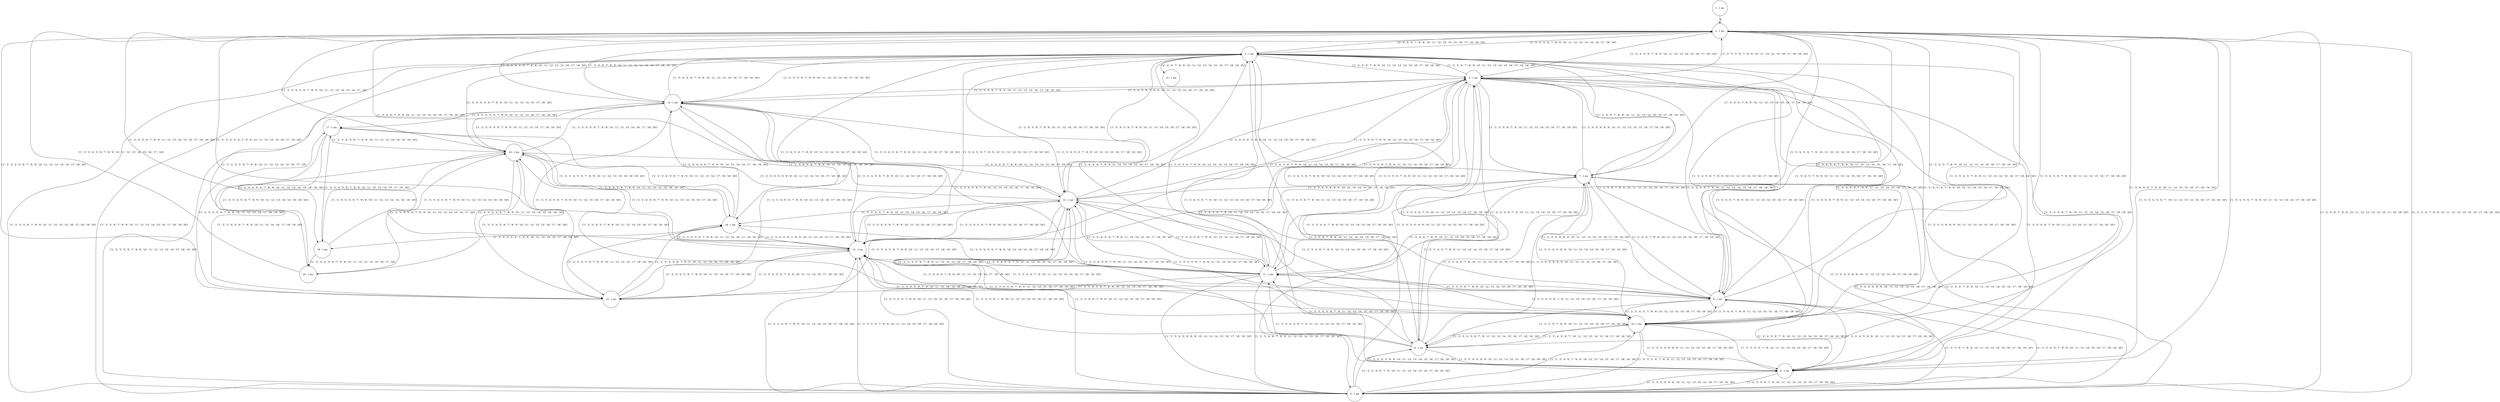 digraph {
overlap=scalexy;
splines=true;
sep="+25,25";
node[shape=circle]
1[label="1 - 1 ms"];
1 -> 2[label="[]"]
2[label="2 - 1 ms"];
2 -> 3[label="['3', '4', '5', '6', '7', '8', '9', '10', '11', '12', '13', '14', '15', '16', '17', '18', '19', '20']"]
2 -> 4[label="['1', '3', '4', '5', '6', '7', '8', '9', '10', '11', '12', '13', '14', '15', '16', '17', '18', '19']"]
2 -> 5[label="['1', '4', '5', '6', '7', '8', '9', '10', '11', '12', '13', '14', '15', '16', '17', '18', '19', '20']"]
2 -> 6[label="['1', '3', '4', '5', '6', '7', '8', '9', '10', '11', '12', '13', '14', '15', '16', '17', '18', '20']"]
2 -> 7[label="['1', '3', '4', '5', '7', '8', '9', '10', '11', '12', '13', '14', '15', '16', '17', '18', '19', '20']"]
2 -> 8[label="['1', '3', '4', '5', '6', '7', '8', '9', '10', '11', '12', '13', '14', '16', '17', '18', '19', '20']"]
2 -> 9[label="['1', '3', '4', '5', '6', '7', '8', '9', '10', '11', '12', '13', '15', '16', '17', '18', '19', '20']"]
2 -> 10[label="['1', '3', '4', '5', '6', '7', '8', '9', '10', '11', '12', '14', '15', '16', '17', '18', '19', '20']"]
2 -> 11[label="['1', '3', '4', '5', '6', '7', '9', '10', '11', '12', '13', '14', '15', '16', '17', '18', '19', '20']"]
2 -> 12[label="['1', '3', '4', '6', '7', '8', '9', '10', '11', '12', '13', '14', '15', '16', '17', '18', '19', '20']"]
2 -> 13[label="['1', '3', '4', '5', '6', '7', '8', '9', '11', '12', '13', '14', '15', '16', '17', '18', '19', '20']"]
2 -> 14[label="['1', '3', '5', '6', '7', '8', '9', '10', '11', '12', '13', '14', '15', '16', '17', '18', '19', '20']"]
3[label="3 - 1 ms"];
3 -> 4[label="['1', '4', '5', '6', '7', '8', '9', '10', '11', '12', '13', '14', '15', '16', '17', '18', '19', '20']"]
3 -> 5[label="['1', '2', '5', '6', '7', '8', '9', '10', '11', '12', '13', '14', '15', '16', '17', '18', '19', '20']"]
3 -> 2[label="['1', '2', '4', '5', '6', '7', '8', '9', '10', '11', '12', '13', '14', '15', '16', '17', '18', '19']"]
3 -> 7[label="['1', '2', '4', '5', '7', '8', '9', '10', '11', '12', '13', '14', '15', '16', '17', '18', '19', '20']"]
3 -> 6[label="['1', '2', '4', '5', '6', '7', '8', '9', '10', '11', '12', '13', '14', '15', '16', '17', '18', '20']"]
3 -> 9[label="['1', '2', '4', '5', '6', '7', '9', '10', '11', '12', '13', '14', '15', '16', '17', '18', '19', '20']"]
3 -> 8[label="['1', '2', '4', '5', '6', '7', '8', '10', '11', '12', '13', '14', '15', '16', '17', '18', '19', '20']"]
3 -> 11[label="['1', '2', '4', '5', '6', '7', '8', '9', '11', '12', '13', '14', '15', '16', '17', '18', '19', '20']"]
3 -> 10[label="['1', '2', '4', '5', '6', '7', '8', '9', '10', '12', '13', '14', '15', '16', '17', '18', '19', '20']"]
3 -> 13[label="['1', '2', '4', '5', '6', '7', '8', '9', '10', '11', '13', '14', '15', '16', '17', '18', '19', '20']"]
3 -> 12[label="['1', '2', '4', '5', '6', '7', '8', '9', '10', '11', '12', '14', '15', '16', '17', '18', '19', '20']"]
3 -> 14[label="['1', '2', '4', '5', '6', '7', '8', '9', '10', '11', '12', '13', '15', '16', '17', '18', '19', '20']"]
3 -> 21[label="['2', '4', '6', '7', '8', '9', '10', '11', '12', '13', '14', '15', '16', '17', '18', '19', '20']"]
4[label="4 - 1 ms"];
4 -> 5[label="['1', '2', '5', '6', '7', '8', '9', '10', '11', '12', '13', '14', '15', '16', '17', '18', '19', '20']"]
4 -> 3[label="['1', '3', '5', '6', '7', '8', '9', '10', '11', '12', '13', '14', '15', '16', '17', '18', '19', '20']"]
4 -> 6[label="['1', '2', '3', '6', '7', '8', '9', '10', '11', '12', '13', '14', '15', '16', '17', '18', '19', '20']"]
4 -> 8[label="['1', '2', '3', '5', '6', '8', '9', '10', '11', '12', '13', '14', '15', '16', '17', '18', '19', '20']"]
4 -> 9[label="['1', '2', '3', '5', '6', '7', '9', '10', '11', '12', '13', '14', '15', '16', '17', '18', '19', '20']"]
4 -> 7[label="['1', '2', '3', '5', '6', '7', '8', '10', '11', '12', '13', '14', '15', '16', '17', '18', '19', '20']"]
4 -> 10[label="['1', '2', '3', '5', '7', '8', '9', '10', '11', '12', '13', '14', '15', '16', '17', '18', '19', '20']"]
4 -> 12[label="['1', '2', '3', '5', '6', '7', '8', '9', '10', '12', '13', '14', '15', '16', '17', '18', '19', '20']"]
4 -> 13[label="['1', '2', '3', '5', '6', '7', '8', '9', '11', '12', '13', '14', '15', '16', '17', '18', '19', '20']"]
4 -> 11[label="['1', '2', '3', '5', '6', '7', '8', '9', '10', '11', '12', '14', '15', '16', '17', '18', '19', '20']"]
4 -> 2[label="['1', '2', '3', '5', '6', '7', '8', '9', '10', '11', '13', '14', '15', '16', '17', '18', '19', '20']"]
4 -> 14[label="['1', '2', '3', '5', '6', '7', '8', '9', '10', '11', '12', '13', '15', '16', '17', '18', '19', '20']"]
5[label="5 - 1 ms"];
5 -> 6[label="['1', '2', '3', '6', '7', '8', '9', '10', '11', '12', '13', '14', '15', '16', '17', '18', '19', '20']"]
5 -> 7[label="['1', '2', '4', '6', '7', '8', '9', '10', '11', '12', '13', '14', '15', '16', '17', '18', '19', '20']"]
5 -> 4[label="['1', '3', '4', '6', '7', '8', '9', '10', '11', '12', '13', '14', '15', '16', '17', '18', '19', '20']"]
5 -> 9[label="['1', '2', '3', '4', '6', '7', '9', '10', '11', '12', '13', '14', '15', '16', '17', '18', '19', '20']"]
5 -> 8[label="['1', '2', '3', '4', '6', '8', '9', '10', '11', '12', '13', '14', '15', '16', '17', '18', '19', '20']"]
5 -> 10[label="['1', '2', '3', '4', '6', '7', '8', '9', '10', '12', '13', '14', '15', '16', '17', '18', '19', '20']"]
5 -> 11[label="['1', '2', '3', '4', '6', '7', '8', '9', '11', '12', '13', '14', '15', '16', '17', '18', '19', '20']"]
5 -> 13[label="['1', '2', '3', '4', '6', '7', '8', '9', '10', '11', '13', '14', '15', '16', '17', '18', '19', '20']"]
5 -> 12[label="['1', '2', '3', '4', '6', '7', '8', '9', '10', '11', '12', '14', '15', '16', '17', '18', '19', '20']"]
5 -> 2[label="['1', '2', '3', '4', '7', '8', '9', '10', '11', '12', '13', '14', '15', '16', '17', '18', '19', '20']"]
5 -> 3[label="['1', '2', '3', '4', '6', '7', '8', '9', '10', '11', '12', '13', '15', '16', '17', '18', '19', '20']"]
6[label="6 - 1 ms"];
6 -> 7[label="['1', '2', '3', '4', '7', '8', '9', '10', '11', '12', '13', '14', '15', '16', '17', '18', '19', '20']"]
6 -> 8[label="['1', '2', '3', '4', '5', '8', '9', '10', '11', '12', '13', '14', '15', '16', '17', '18', '19', '20']"]
6 -> 9[label="['1', '2', '3', '5', '7', '8', '9', '10', '11', '12', '13', '14', '15', '16', '17', '18', '19', '20']"]
6 -> 3[label="['1', '3', '4', '5', '7', '8', '9', '10', '11', '12', '13', '14', '15', '16', '17', '18', '19', '20']"]
6 -> 2[label="['1', '2', '4', '5', '7', '8', '9', '10', '11', '12', '13', '14', '15', '16', '17', '18', '19', '20']"]
6 -> 12[label="['1', '2', '3', '4', '5', '7', '8', '9', '11', '12', '13', '14', '15', '16', '17', '18', '19', '20']"]
6 -> 4[label="['1', '2', '3', '4', '5', '7', '9', '10', '11', '12', '13', '14', '15', '16', '17', '18', '19', '20']"]
6 -> 19[label="['1', '2', '3', '4', '5', '7', '8', '9', '10', '11', '12', '14', '15', '16', '17', '18', '19', '20']"]
6 -> 5[label="['1', '2', '3', '4', '5', '7', '8', '9', '10', '11', '13', '14', '15', '16', '17', '18', '19', '20']"]
6 -> 10[label="['1', '2', '3', '4', '5', '7', '8', '9', '10', '12', '13', '14', '15', '16', '17', '18', '19', '20']"]
7[label="7 - 1 ms"];
7 -> 8[label="['1', '2', '3', '4', '5', '8', '9', '10', '11', '12', '13', '14', '15', '16', '17', '18', '19', '20']"]
7 -> 6[label="['1', '2', '3', '4', '6', '8', '9', '10', '11', '12', '13', '14', '15', '16', '17', '18', '19', '20']"]
7 -> 10[label="['1', '2', '3', '4', '5', '6', '8', '10', '11', '12', '13', '14', '15', '16', '17', '18', '19', '20']"]
7 -> 4[label="['1', '2', '4', '5', '6', '8', '9', '10', '11', '12', '13', '14', '15', '16', '17', '18', '19', '20']"]
7 -> 5[label="['1', '3', '4', '5', '6', '8', '9', '10', '11', '12', '13', '14', '15', '16', '17', '18', '19', '20']"]
7 -> 11[label="['1', '2', '3', '5', '6', '8', '9', '10', '11', '12', '13', '14', '15', '16', '17', '18', '19', '20']"]
7 -> 12[label="['1', '2', '3', '4', '5', '6', '8', '9', '10', '12', '13', '14', '15', '16', '17', '18', '19', '20']"]
7 -> 9[label="['1', '2', '3', '4', '5', '6', '8', '9', '10', '11', '12', '13', '14', '15', '16', '17', '18', '20']"]
8[label="8 - 1 ms"];
8 -> 9[label="['1', '2', '3', '4', '5', '6', '9', '10', '11', '12', '13', '14', '15', '16', '17', '18', '19', '20']"]
8 -> 10[label="['1', '2', '3', '4', '5', '7', '9', '10', '11', '12', '13', '14', '15', '16', '17', '18', '19', '20']"]
8 -> 11[label="['1', '2', '3', '4', '5', '6', '7', '9', '11', '12', '13', '14', '15', '16', '17', '18', '19', '20']"]
8 -> 5[label="['1', '2', '3', '5', '6', '7', '9', '10', '11', '12', '13', '14', '15', '16', '17', '18', '19', '20']"]
8 -> 4[label="['1', '2', '3', '4', '6', '7', '9', '10', '11', '12', '13', '14', '15', '16', '17', '18', '19', '20']"]
8 -> 3[label="['1', '3', '4', '5', '6', '7', '9', '10', '11', '12', '13', '14', '15', '16', '17', '18', '19', '20']"]
8 -> 6[label="['1', '2', '4', '5', '6', '7', '9', '10', '11', '12', '13', '14', '15', '16', '17', '18', '19', '20']"]
8 -> 2[label="['1', '2', '3', '4', '5', '6', '7', '10', '11', '12', '13', '14', '15', '16', '17', '18', '19', '20']"]
9[label="9 - 1 ms"];
9 -> 10[label="['1', '2', '3', '4', '5', '6', '7', '10', '11', '12', '13', '14', '15', '16', '17', '18', '19', '20']"]
9 -> 11[label="['1', '2', '3', '4', '5', '6', '7', '8', '11', '12', '13', '14', '15', '16', '17', '18', '19', '20']"]
9 -> 7[label="['1', '2', '3', '4', '5', '7', '8', '10', '11', '12', '13', '14', '15', '16', '17', '18', '19', '20']"]
9 -> 12[label="['1', '2', '3', '4', '6', '7', '8', '10', '11', '12', '13', '14', '15', '16', '17', '18', '19', '20']"]
9 -> 13[label="['1', '2', '3', '5', '6', '7', '8', '10', '11', '12', '13', '14', '15', '16', '17', '18', '19', '20']"]
9 -> 4[label="['1', '2', '4', '5', '6', '7', '8', '10', '11', '12', '13', '14', '15', '16', '17', '18', '19', '20']"]
9 -> 3[label="['1', '3', '4', '5', '6', '7', '8', '10', '11', '12', '13', '14', '15', '16', '17', '18', '19', '20']"]
9 -> 8[label="['1', '2', '3', '4', '5', '6', '8', '10', '11', '12', '13', '14', '15', '16', '17', '18', '19', '20']"]
10[label="10 - 1 ms"];
10 -> 11[label="['1', '2', '3', '4', '5', '6', '7', '8', '11', '12', '13', '14', '15', '16', '17', '18', '19', '20']"]
10 -> 9[label="['1', '2', '3', '4', '5', '6', '7', '9', '11', '12', '13', '14', '15', '16', '17', '18', '19', '20']"]
10 -> 8[label="['1', '2', '3', '4', '5', '6', '8', '9', '11', '12', '13', '14', '15', '16', '17', '18', '19', '20']"]
10 -> 13[label="['1', '2', '3', '4', '5', '6', '7', '8', '9', '11', '13', '14', '15', '16', '17', '18', '19', '20']"]
10 -> 12[label="['1', '2', '3', '4', '5', '6', '7', '8', '9', '11', '12', '14', '15', '16', '17', '18', '19', '20']"]
10 -> 6[label="['1', '2', '3', '4', '6', '7', '8', '9', '11', '12', '13', '14', '15', '16', '17', '18', '19', '20']"]
10 -> 5[label="['1', '2', '3', '5', '6', '7', '8', '9', '11', '12', '13', '14', '15', '16', '17', '18', '19', '20']"]
10 -> 3[label="['1', '3', '4', '5', '6', '7', '8', '9', '11', '12', '13', '14', '15', '16', '17', '18', '19', '20']"]
10 -> 4[label="['1', '2', '4', '5', '6', '7', '8', '9', '11', '12', '13', '14', '15', '16', '17', '18', '19', '20']"]
10 -> 2[label="['1', '2', '3', '4', '5', '7', '8', '9', '11', '12', '13', '14', '15', '16', '17', '18', '19', '20']"]
11[label="11 - 1 ms"];
11 -> 12[label="['1', '2', '3', '4', '5', '6', '7', '8', '9', '12', '13', '14', '15', '16', '17', '18', '19', '20']"]
11 -> 13[label="['1', '2', '3', '4', '5', '6', '7', '8', '10', '12', '13', '14', '15', '16', '17', '18', '19', '20']"]
11 -> 14[label="['1', '2', '3', '4', '5', '6', '7', '9', '10', '12', '13', '14', '15', '16', '17', '18', '19', '20']"]
11 -> 15[label="['1', '2', '3', '4', '5', '6', '7', '8', '9', '10', '12', '14', '15', '16', '17', '18', '19', '20']"]
11 -> 16[label="['1', '2', '3', '4', '5', '6', '7', '8', '9', '10', '13', '14', '15', '16', '17', '18', '19', '20']"]
11 -> 5[label="['1', '2', '3', '4', '5', '6', '8', '9', '10', '12', '13', '14', '15', '16', '17', '18', '19', '20']"]
11 -> 7[label="['1', '2', '3', '4', '6', '7', '8', '9', '10', '12', '13', '14', '15', '16', '17', '18', '19', '20']"]
11 -> 4[label="['1', '2', '4', '5', '6', '7', '8', '9', '10', '12', '13', '14', '15', '16', '17', '18', '19', '20']"]
11 -> 3[label="['1', '3', '4', '5', '6', '7', '8', '9', '10', '12', '13', '14', '15', '16', '17', '18', '19', '20']"]
11 -> 6[label="['1', '2', '3', '5', '6', '7', '8', '9', '10', '12', '13', '14', '15', '16', '17', '18', '19', '20']"]
12[label="12 - 1 ms"];
12 -> 13[label="['1', '2', '3', '4', '5', '6', '7', '8', '9', '10', '13', '14', '15', '16', '17', '18', '19', '20']"]
12 -> 14[label="['1', '2', '3', '4', '5', '6', '7', '8', '9', '10', '11', '14', '15', '16', '17', '18', '19', '20']"]
12 -> 15[label="['1', '2', '3', '4', '5', '6', '7', '8', '9', '10', '11', '13', '15', '16', '17', '18', '19', '20']"]
12 -> 10[label="['1', '2', '3', '4', '5', '6', '7', '8', '10', '11', '13', '14', '15', '16', '17', '18', '19', '20']"]
12 -> 11[label="['1', '2', '3', '4', '5', '6', '7', '8', '9', '11', '13', '14', '15', '16', '17', '18', '19', '20']"]
12 -> 16[label="['1', '2', '3', '4', '5', '7', '8', '9', '10', '11', '13', '14', '15', '16', '17', '18', '19', '20']"]
12 -> 19[label="['1', '2', '3', '4', '5', '6', '8', '9', '10', '11', '13', '14', '15', '16', '17', '18', '19', '20']"]
12 -> 5[label="['1', '2', '3', '5', '6', '7', '8', '9', '10', '11', '13', '14', '15', '16', '17', '18', '19', '20']"]
12 -> 6[label="['1', '2', '3', '4', '6', '7', '8', '9', '10', '11', '13', '14', '15', '16', '17', '18', '19', '20']"]
12 -> 3[label="['1', '3', '4', '5', '6', '7', '8', '9', '10', '11', '13', '14', '15', '16', '17', '18', '19', '20']"]
12 -> 4[label="['1', '2', '4', '5', '6', '7', '8', '9', '10', '11', '13', '14', '15', '16', '17', '18', '19', '20']"]
13[label="13 - 1 ms"];
13 -> 14[label="['1', '2', '3', '4', '5', '6', '7', '8', '9', '10', '11', '14', '15', '16', '17', '18', '19', '20']"]
13 -> 12[label="['1', '2', '3', '4', '5', '6', '7', '8', '9', '10', '12', '14', '15', '16', '17', '18', '19', '20']"]
13 -> 16[label="['1', '2', '3', '4', '5', '6', '7', '8', '9', '10', '11', '12', '14', '16', '17', '18', '19', '20']"]
13 -> 11[label="['1', '2', '3', '4', '5', '6', '7', '8', '9', '11', '12', '14', '15', '16', '17', '18', '19', '20']"]
13 -> 10[label="['1', '2', '3', '4', '5', '6', '7', '8', '10', '11', '12', '14', '15', '16', '17', '18', '19', '20']"]
13 -> 15[label="['1', '2', '3', '4', '5', '6', '7', '8', '9', '10', '11', '12', '14', '15', '17', '18', '19', '20']"]
13 -> 2[label="['1', '2', '3', '4', '5', '6', '7', '8', '9', '10', '11', '12', '14', '15', '16', '17', '18', '20']"]
13 -> 6[label="['1', '2', '3', '4', '6', '7', '8', '9', '10', '11', '12', '14', '15', '16', '17', '18', '19', '20']"]
13 -> 5[label="['1', '2', '3', '5', '6', '7', '8', '9', '10', '11', '12', '14', '15', '16', '17', '18', '19', '20']"]
13 -> 4[label="['1', '2', '4', '5', '6', '7', '8', '9', '10', '11', '12', '14', '15', '16', '17', '18', '19', '20']"]
13 -> 3[label="['1', '3', '4', '5', '6', '7', '8', '9', '10', '11', '12', '14', '15', '16', '17', '18', '19', '20']"]
14[label="14 - 1 ms"];
14 -> 15[label="['1', '2', '3', '4', '5', '6', '7', '8', '9', '10', '11', '12', '15', '16', '17', '18', '19', '20']"]
14 -> 16[label="['1', '2', '3', '4', '5', '6', '7', '8', '9', '10', '11', '13', '15', '16', '17', '18', '19', '20']"]
14 -> 12[label="['1', '2', '3', '4', '5', '6', '7', '8', '9', '10', '12', '13', '15', '16', '17', '18', '19', '20']"]
14 -> 17[label="['1', '2', '3', '4', '5', '6', '7', '8', '9', '10', '11', '12', '13', '16', '17', '18', '19', '20']"]
14 -> 19[label="['1', '2', '3', '4', '5', '6', '7', '8', '9', '10', '11', '12', '13', '15', '17', '18', '19', '20']"]
14 -> 2[label="['1', '2', '3', '4', '5', '6', '7', '8', '9', '10', '11', '12', '13', '15', '16', '17', '18', '20']"]
14 -> 3[label="['1', '3', '4', '5', '6', '7', '8', '9', '10', '11', '12', '13', '15', '16', '17', '18', '19', '20']"]
14 -> 4[label="['1', '2', '4', '5', '6', '7', '8', '9', '10', '11', '12', '13', '15', '16', '17', '18', '19', '20']"]
14 -> 5[label="['1', '2', '3', '5', '6', '7', '8', '9', '10', '11', '12', '13', '15', '16', '17', '18', '19', '20']"]
15[label="15 - 1 ms"];
15 -> 16[label="['1', '2', '3', '4', '5', '6', '7', '8', '9', '10', '11', '12', '13', '16', '17', '18', '19', '20']"]
15 -> 17[label="['1', '2', '3', '4', '5', '6', '7', '8', '9', '10', '11', '12', '13', '14', '17', '18', '19', '20']"]
15 -> 13[label="['1', '2', '3', '4', '5', '6', '7', '8', '9', '10', '11', '13', '14', '16', '17', '18', '19', '20']"]
15 -> 14[label="['1', '2', '3', '4', '5', '6', '7', '8', '9', '10', '12', '13', '14', '16', '17', '18', '19', '20']"]
15 -> 2[label="['1', '2', '3', '4', '5', '6', '7', '8', '9', '10', '11', '12', '13', '14', '16', '17', '18', '20']"]
15 -> 19[label="['1', '2', '3', '4', '5', '6', '7', '8', '9', '10', '11', '12', '14', '16', '17', '18', '19', '20']"]
16[label="16 - 1 ms"];
16 -> 17[label="['1', '2', '3', '4', '5', '6', '7', '8', '9', '10', '11', '12', '13', '14', '17', '18', '19', '20']"]
16 -> 15[label="['1', '2', '3', '4', '5', '6', '7', '8', '9', '10', '11', '12', '13', '15', '17', '18', '19', '20']"]
16 -> 18[label="['1', '2', '3', '4', '5', '6', '7', '8', '9', '10', '11', '12', '14', '15', '17', '18', '19', '20']"]
16 -> 19[label="['1', '2', '3', '4', '5', '6', '7', '8', '9', '10', '11', '12', '13', '14', '15', '18', '19', '20']"]
16 -> 14[label="['1', '2', '3', '4', '5', '6', '7', '8', '9', '10', '12', '13', '14', '15', '17', '18', '19', '20']"]
16 -> 13[label="['1', '2', '3', '4', '5', '6', '7', '8', '9', '10', '11', '13', '14', '15', '17', '18', '19', '20']"]
17[label="17 - 1 ms"];
17 -> 18[label="['1', '2', '3', '4', '5', '6', '7', '8', '9', '10', '11', '12', '13', '14', '15', '18', '19', '20']"]
17 -> 19[label="['1', '2', '3', '4', '5', '6', '7', '8', '9', '10', '11', '12', '13', '14', '16', '18', '19', '20']"]
17 -> 20[label="['1', '2', '3', '4', '5', '6', '7', '8', '9', '10', '11', '12', '13', '14', '15', '16', '19', '20']"]
17 -> 16[label="['1', '2', '3', '4', '5', '6', '7', '8', '9', '10', '11', '12', '13', '15', '16', '18', '19', '20']"]
18[label="18 - 1 ms"];
18 -> 19[label="['1', '2', '3', '4', '5', '6', '7', '8', '9', '10', '11', '12', '13', '14', '15', '16', '19', '20']"]
18 -> 20[label="['1', '2', '3', '4', '5', '6', '7', '8', '9', '10', '11', '12', '13', '14', '15', '16', '17', '20']"]
18 -> 17[label="['1', '2', '3', '4', '5', '6', '7', '8', '9', '10', '11', '12', '13', '14', '15', '17', '19', '20']"]
19[label="19 - 1 ms"];
19 -> 20[label="['1', '2', '3', '4', '5', '6', '7', '8', '9', '10', '11', '12', '13', '14', '15', '16', '17', '20']"]
19 -> 18[label="['1', '2', '3', '4', '5', '6', '7', '8', '9', '10', '11', '12', '13', '14', '15', '16', '18', '20']"]
19 -> 2[label="['1', '2', '3', '4', '5', '6', '7', '8', '9', '10', '11', '12', '13', '14', '15', '16', '17', '18']"]
19 -> 3[label="['1', '2', '3', '4', '5', '6', '7', '8', '9', '10', '11', '12', '13', '14', '15', '17', '18', '20']"]
19 -> 15[label="['1', '2', '3', '4', '5', '6', '7', '8', '9', '10', '11', '12', '13', '15', '16', '17', '18', '20']"]
19 -> 14[label="['1', '2', '3', '4', '5', '6', '7', '8', '9', '10', '11', '12', '13', '14', '16', '17', '18', '20']"]
19 -> 13[label="['1', '2', '3', '4', '5', '6', '7', '8', '9', '10', '11', '13', '14', '15', '16', '17', '18', '20']"]
19 -> 7[label="['1', '2', '3', '4', '5', '7', '8', '9', '10', '11', '12', '13', '14', '15', '16', '17', '18', '20']"]
20[label="20 - 1 ms"];
20 -> 2[label="['1', '2', '3', '4', '5', '6', '7', '8', '9', '10', '11', '12', '13', '14', '15', '16', '17', '18']"]
20 -> 3[label="['1', '2', '3', '4', '5', '6', '7', '8', '9', '10', '11', '12', '13', '14', '15', '16', '17', '19']"]
20 -> 19[label="['1', '2', '3', '4', '5', '6', '7', '8', '9', '10', '11', '12', '13', '14', '15', '16', '18', '19']"]
21[label="21 - 1 ms"];
}
